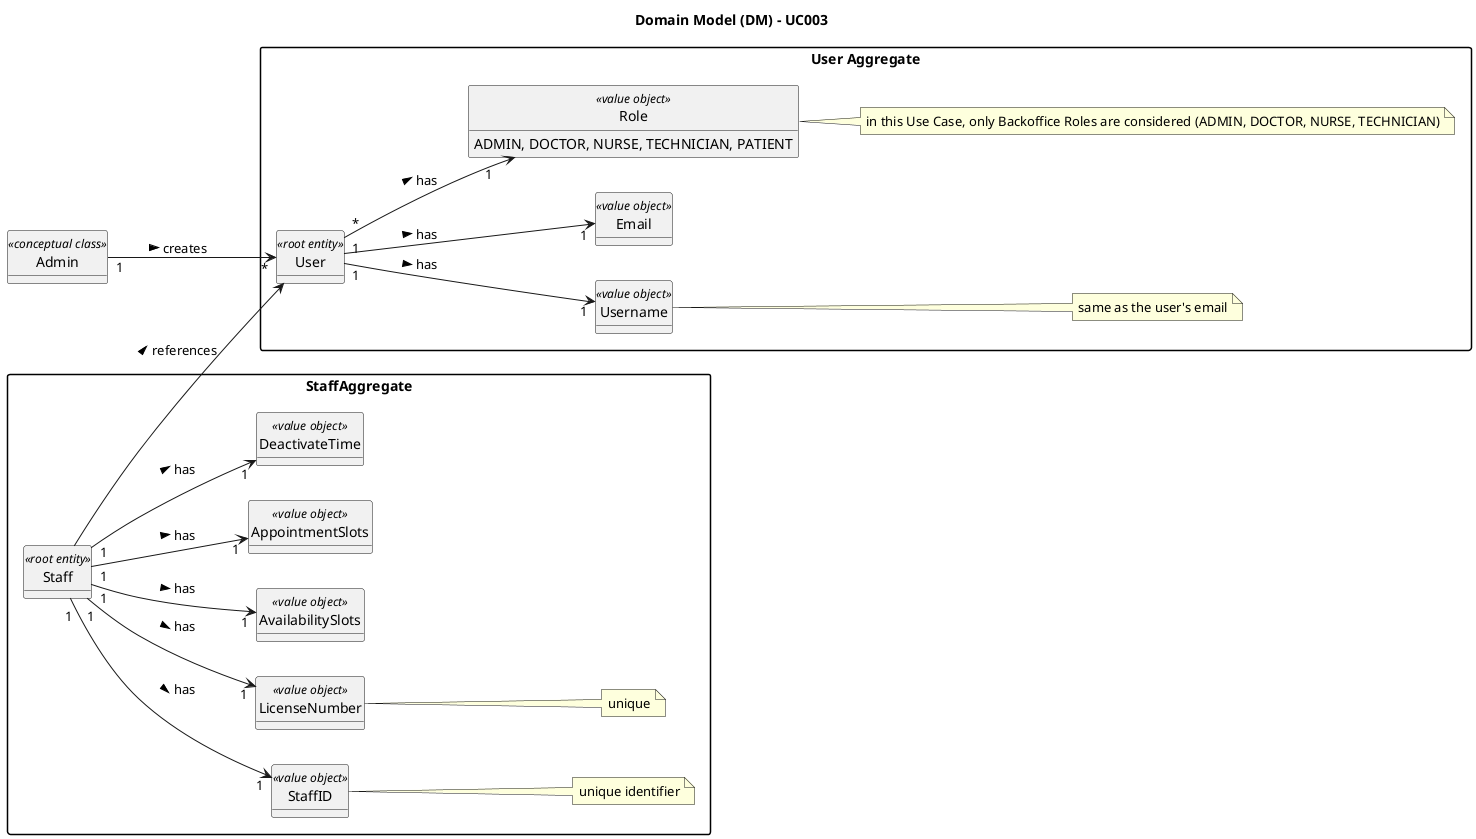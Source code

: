@startuml uc003-domain-model

skinparam packageStyle rectangle
skinparam shadowing false

skinparam classAttributeIconSize 0

top to bottom direction
left to right direction

hide circle
hide methods

title Domain Model (DM) - UC003

package "User Aggregate" {
    class User <<root entity>>
    class Username <<value object>>
    note right of Username: same as the user's email
    class Email <<value object>>
    class Role <<value object>> {
        ADMIN, DOCTOR, NURSE, TECHNICIAN, PATIENT
    }
    note right of Role: in this Use Case, only Backoffice Roles are considered (ADMIN, DOCTOR, NURSE, TECHNICIAN)
}

package StaffAggregate {
    class Staff <<root entity>>
    class StaffID <<value object>>
    note right of StaffID: unique identifier
    class LicenseNumber <<value object>>
    note right of LicenseNumber: unique
    class AvailabilitySlots <<value object>>
    class AppointmentSlots <<value object>>
    class DeactivateTime <<value object>>
}

class Admin <<conceptual class>>

Admin "1" --> "*" User: creates >

User "1" --> "1" Username: has >
User "1" --> "1" Email: has >
User "*" --> "1" Role: has >

Staff --> User: references >
Staff "1" --> "1" StaffID: has >
Staff "1" --> "1" LicenseNumber: has >
Staff "1" --> "1" AvailabilitySlots: has >
Staff "1" --> "1" AppointmentSlots: has >
Staff "1" --> "1" DeactivateTime: has >

@enduml
